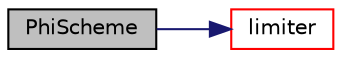 digraph "PhiScheme"
{
  bgcolor="transparent";
  edge [fontname="Helvetica",fontsize="10",labelfontname="Helvetica",labelfontsize="10"];
  node [fontname="Helvetica",fontsize="10",shape=record];
  rankdir="LR";
  Node4 [label="PhiScheme",height=0.2,width=0.4,color="black", fillcolor="grey75", style="filled", fontcolor="black"];
  Node4 -> Node5 [color="midnightblue",fontsize="10",style="solid",fontname="Helvetica"];
  Node5 [label="limiter",height=0.2,width=0.4,color="red",URL="$a23889.html#ab5b7fd4ec9a566fa360765146f0c4f4f",tooltip="Return the interpolation weighting factors. "];
}
